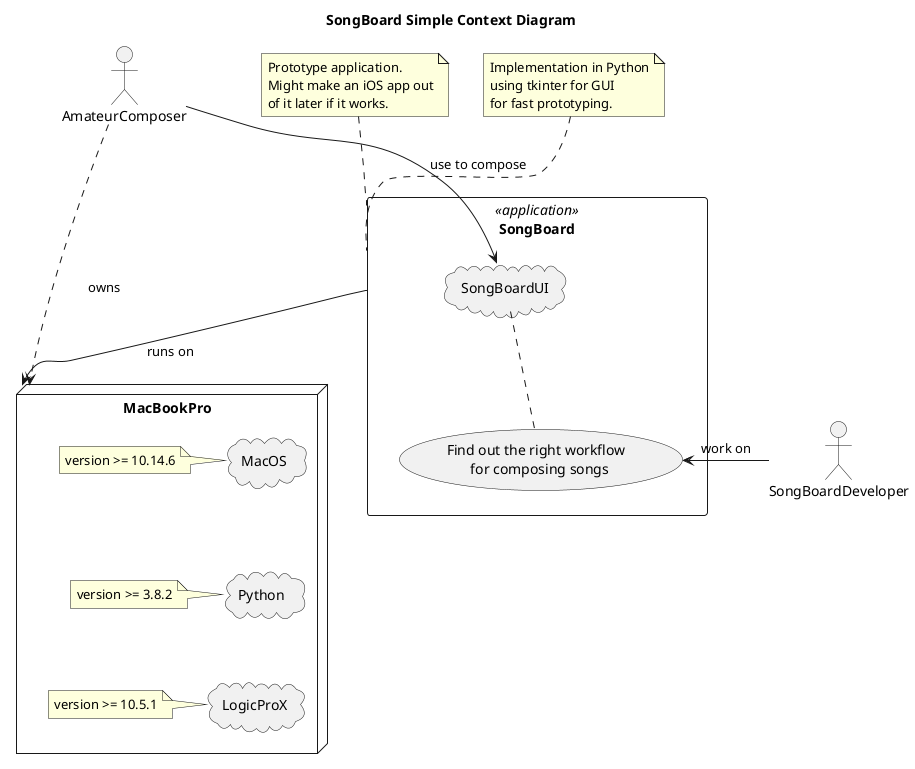 @startuml

skinparam componentStyle uml2

title SongBoard Simple Context Diagram


:AmateurComposer: as ac
:SongBoardDeveloper: as sd

 
rectangle "SongBoard" <<application>> as sb {
    cloud SongBoardUI { 
    } 
    (Find out the right workflow \n for composing songs) as ucdw
    SongBoardUI .. ucdw
} 

note top of sb
    Prototype application.
    Might make an iOS app out
    of it later if it works.
end note

note top of sb
    Implementation in Python
    using tkinter for GUI 
    for fast prototyping.
end note

node MacBookPro {
cloud MacOS {
}
 note left of MacOS : version >= 10.14.6

cloud Python {
 }
 note left of Python: version >= 3.8.2

cloud LogicProX as lpx {
 }
 note left of lpx: version >= 10.5.1

} 

MacOS -[hidden]-> Python
Python -[hidden]-> lpx

ac --> SongBoardUI : use to compose
sb -down-> MacBookPro: runs on
ac ..> MacBookPro : owns

sd -r-> ucdw : work on

@enduml